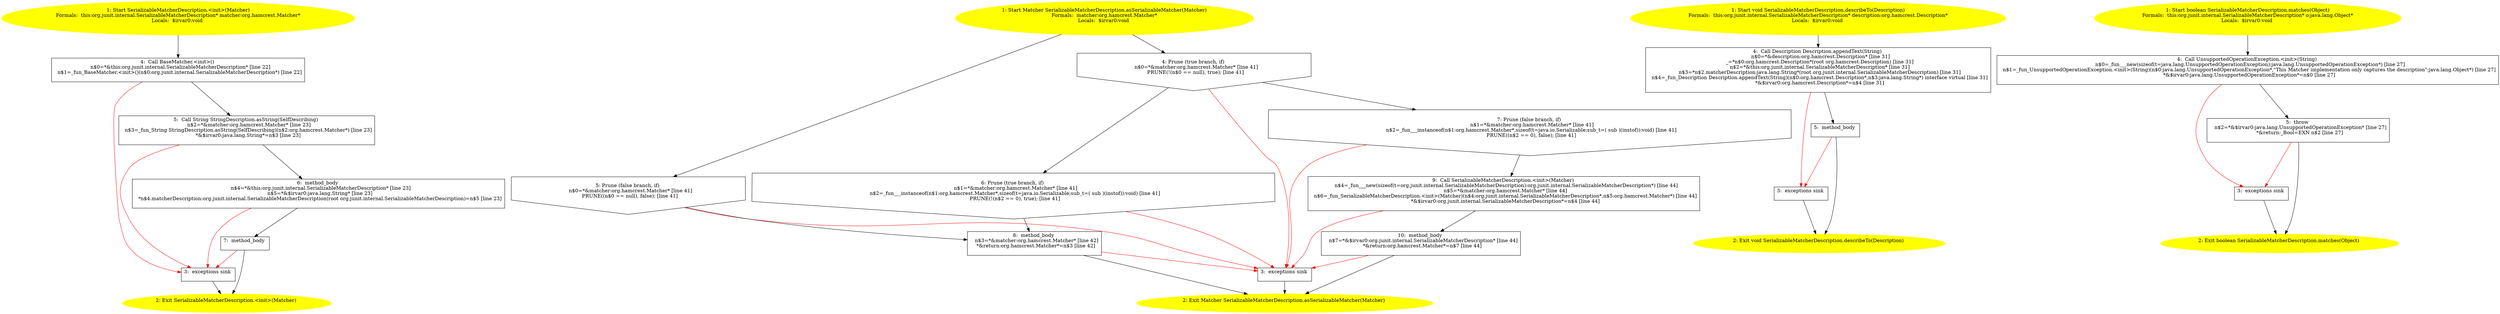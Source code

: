 /* @generated */
digraph cfg {
"org.junit.internal.SerializableMatcherDescription.<init>(org.hamcrest.Matcher).013bc819a0f492b8a289c645e8370eea_1" [label="1: Start SerializableMatcherDescription.<init>(Matcher)\nFormals:  this:org.junit.internal.SerializableMatcherDescription* matcher:org.hamcrest.Matcher*\nLocals:  $irvar0:void \n  " color=yellow style=filled]
	

	 "org.junit.internal.SerializableMatcherDescription.<init>(org.hamcrest.Matcher).013bc819a0f492b8a289c645e8370eea_1" -> "org.junit.internal.SerializableMatcherDescription.<init>(org.hamcrest.Matcher).013bc819a0f492b8a289c645e8370eea_4" ;
"org.junit.internal.SerializableMatcherDescription.<init>(org.hamcrest.Matcher).013bc819a0f492b8a289c645e8370eea_2" [label="2: Exit SerializableMatcherDescription.<init>(Matcher) \n  " color=yellow style=filled]
	

"org.junit.internal.SerializableMatcherDescription.<init>(org.hamcrest.Matcher).013bc819a0f492b8a289c645e8370eea_3" [label="3:  exceptions sink \n  " shape="box"]
	

	 "org.junit.internal.SerializableMatcherDescription.<init>(org.hamcrest.Matcher).013bc819a0f492b8a289c645e8370eea_3" -> "org.junit.internal.SerializableMatcherDescription.<init>(org.hamcrest.Matcher).013bc819a0f492b8a289c645e8370eea_2" ;
"org.junit.internal.SerializableMatcherDescription.<init>(org.hamcrest.Matcher).013bc819a0f492b8a289c645e8370eea_4" [label="4:  Call BaseMatcher.<init>() \n   n$0=*&this:org.junit.internal.SerializableMatcherDescription* [line 22]\n  n$1=_fun_BaseMatcher.<init>()(n$0:org.junit.internal.SerializableMatcherDescription*) [line 22]\n " shape="box"]
	

	 "org.junit.internal.SerializableMatcherDescription.<init>(org.hamcrest.Matcher).013bc819a0f492b8a289c645e8370eea_4" -> "org.junit.internal.SerializableMatcherDescription.<init>(org.hamcrest.Matcher).013bc819a0f492b8a289c645e8370eea_5" ;
	 "org.junit.internal.SerializableMatcherDescription.<init>(org.hamcrest.Matcher).013bc819a0f492b8a289c645e8370eea_4" -> "org.junit.internal.SerializableMatcherDescription.<init>(org.hamcrest.Matcher).013bc819a0f492b8a289c645e8370eea_3" [color="red" ];
"org.junit.internal.SerializableMatcherDescription.<init>(org.hamcrest.Matcher).013bc819a0f492b8a289c645e8370eea_5" [label="5:  Call String StringDescription.asString(SelfDescribing) \n   n$2=*&matcher:org.hamcrest.Matcher* [line 23]\n  n$3=_fun_String StringDescription.asString(SelfDescribing)(n$2:org.hamcrest.Matcher*) [line 23]\n  *&$irvar0:java.lang.String*=n$3 [line 23]\n " shape="box"]
	

	 "org.junit.internal.SerializableMatcherDescription.<init>(org.hamcrest.Matcher).013bc819a0f492b8a289c645e8370eea_5" -> "org.junit.internal.SerializableMatcherDescription.<init>(org.hamcrest.Matcher).013bc819a0f492b8a289c645e8370eea_6" ;
	 "org.junit.internal.SerializableMatcherDescription.<init>(org.hamcrest.Matcher).013bc819a0f492b8a289c645e8370eea_5" -> "org.junit.internal.SerializableMatcherDescription.<init>(org.hamcrest.Matcher).013bc819a0f492b8a289c645e8370eea_3" [color="red" ];
"org.junit.internal.SerializableMatcherDescription.<init>(org.hamcrest.Matcher).013bc819a0f492b8a289c645e8370eea_6" [label="6:  method_body \n   n$4=*&this:org.junit.internal.SerializableMatcherDescription* [line 23]\n  n$5=*&$irvar0:java.lang.String* [line 23]\n  *n$4.matcherDescription:org.junit.internal.SerializableMatcherDescription(root org.junit.internal.SerializableMatcherDescription)=n$5 [line 23]\n " shape="box"]
	

	 "org.junit.internal.SerializableMatcherDescription.<init>(org.hamcrest.Matcher).013bc819a0f492b8a289c645e8370eea_6" -> "org.junit.internal.SerializableMatcherDescription.<init>(org.hamcrest.Matcher).013bc819a0f492b8a289c645e8370eea_7" ;
	 "org.junit.internal.SerializableMatcherDescription.<init>(org.hamcrest.Matcher).013bc819a0f492b8a289c645e8370eea_6" -> "org.junit.internal.SerializableMatcherDescription.<init>(org.hamcrest.Matcher).013bc819a0f492b8a289c645e8370eea_3" [color="red" ];
"org.junit.internal.SerializableMatcherDescription.<init>(org.hamcrest.Matcher).013bc819a0f492b8a289c645e8370eea_7" [label="7:  method_body \n  " shape="box"]
	

	 "org.junit.internal.SerializableMatcherDescription.<init>(org.hamcrest.Matcher).013bc819a0f492b8a289c645e8370eea_7" -> "org.junit.internal.SerializableMatcherDescription.<init>(org.hamcrest.Matcher).013bc819a0f492b8a289c645e8370eea_2" ;
	 "org.junit.internal.SerializableMatcherDescription.<init>(org.hamcrest.Matcher).013bc819a0f492b8a289c645e8370eea_7" -> "org.junit.internal.SerializableMatcherDescription.<init>(org.hamcrest.Matcher).013bc819a0f492b8a289c645e8370eea_3" [color="red" ];
"org.junit.internal.SerializableMatcherDescription.asSerializableMatcher(org.hamcrest.Matcher):org.ha.5285dc6da6c8b64495d507e80f23b1d5_1" [label="1: Start Matcher SerializableMatcherDescription.asSerializableMatcher(Matcher)\nFormals:  matcher:org.hamcrest.Matcher*\nLocals:  $irvar0:void \n  " color=yellow style=filled]
	

	 "org.junit.internal.SerializableMatcherDescription.asSerializableMatcher(org.hamcrest.Matcher):org.ha.5285dc6da6c8b64495d507e80f23b1d5_1" -> "org.junit.internal.SerializableMatcherDescription.asSerializableMatcher(org.hamcrest.Matcher):org.ha.5285dc6da6c8b64495d507e80f23b1d5_4" ;
	 "org.junit.internal.SerializableMatcherDescription.asSerializableMatcher(org.hamcrest.Matcher):org.ha.5285dc6da6c8b64495d507e80f23b1d5_1" -> "org.junit.internal.SerializableMatcherDescription.asSerializableMatcher(org.hamcrest.Matcher):org.ha.5285dc6da6c8b64495d507e80f23b1d5_5" ;
"org.junit.internal.SerializableMatcherDescription.asSerializableMatcher(org.hamcrest.Matcher):org.ha.5285dc6da6c8b64495d507e80f23b1d5_2" [label="2: Exit Matcher SerializableMatcherDescription.asSerializableMatcher(Matcher) \n  " color=yellow style=filled]
	

"org.junit.internal.SerializableMatcherDescription.asSerializableMatcher(org.hamcrest.Matcher):org.ha.5285dc6da6c8b64495d507e80f23b1d5_3" [label="3:  exceptions sink \n  " shape="box"]
	

	 "org.junit.internal.SerializableMatcherDescription.asSerializableMatcher(org.hamcrest.Matcher):org.ha.5285dc6da6c8b64495d507e80f23b1d5_3" -> "org.junit.internal.SerializableMatcherDescription.asSerializableMatcher(org.hamcrest.Matcher):org.ha.5285dc6da6c8b64495d507e80f23b1d5_2" ;
"org.junit.internal.SerializableMatcherDescription.asSerializableMatcher(org.hamcrest.Matcher):org.ha.5285dc6da6c8b64495d507e80f23b1d5_4" [label="4: Prune (true branch, if) \n   n$0=*&matcher:org.hamcrest.Matcher* [line 41]\n  PRUNE(!(n$0 == null), true); [line 41]\n " shape="invhouse"]
	

	 "org.junit.internal.SerializableMatcherDescription.asSerializableMatcher(org.hamcrest.Matcher):org.ha.5285dc6da6c8b64495d507e80f23b1d5_4" -> "org.junit.internal.SerializableMatcherDescription.asSerializableMatcher(org.hamcrest.Matcher):org.ha.5285dc6da6c8b64495d507e80f23b1d5_6" ;
	 "org.junit.internal.SerializableMatcherDescription.asSerializableMatcher(org.hamcrest.Matcher):org.ha.5285dc6da6c8b64495d507e80f23b1d5_4" -> "org.junit.internal.SerializableMatcherDescription.asSerializableMatcher(org.hamcrest.Matcher):org.ha.5285dc6da6c8b64495d507e80f23b1d5_7" ;
	 "org.junit.internal.SerializableMatcherDescription.asSerializableMatcher(org.hamcrest.Matcher):org.ha.5285dc6da6c8b64495d507e80f23b1d5_4" -> "org.junit.internal.SerializableMatcherDescription.asSerializableMatcher(org.hamcrest.Matcher):org.ha.5285dc6da6c8b64495d507e80f23b1d5_3" [color="red" ];
"org.junit.internal.SerializableMatcherDescription.asSerializableMatcher(org.hamcrest.Matcher):org.ha.5285dc6da6c8b64495d507e80f23b1d5_5" [label="5: Prune (false branch, if) \n   n$0=*&matcher:org.hamcrest.Matcher* [line 41]\n  PRUNE((n$0 == null), false); [line 41]\n " shape="invhouse"]
	

	 "org.junit.internal.SerializableMatcherDescription.asSerializableMatcher(org.hamcrest.Matcher):org.ha.5285dc6da6c8b64495d507e80f23b1d5_5" -> "org.junit.internal.SerializableMatcherDescription.asSerializableMatcher(org.hamcrest.Matcher):org.ha.5285dc6da6c8b64495d507e80f23b1d5_8" ;
	 "org.junit.internal.SerializableMatcherDescription.asSerializableMatcher(org.hamcrest.Matcher):org.ha.5285dc6da6c8b64495d507e80f23b1d5_5" -> "org.junit.internal.SerializableMatcherDescription.asSerializableMatcher(org.hamcrest.Matcher):org.ha.5285dc6da6c8b64495d507e80f23b1d5_3" [color="red" ];
"org.junit.internal.SerializableMatcherDescription.asSerializableMatcher(org.hamcrest.Matcher):org.ha.5285dc6da6c8b64495d507e80f23b1d5_6" [label="6: Prune (true branch, if) \n   n$1=*&matcher:org.hamcrest.Matcher* [line 41]\n  n$2=_fun___instanceof(n$1:org.hamcrest.Matcher*,sizeof(t=java.io.Serializable;sub_t=( sub )(instof)):void) [line 41]\n  PRUNE(!(n$2 == 0), true); [line 41]\n " shape="invhouse"]
	

	 "org.junit.internal.SerializableMatcherDescription.asSerializableMatcher(org.hamcrest.Matcher):org.ha.5285dc6da6c8b64495d507e80f23b1d5_6" -> "org.junit.internal.SerializableMatcherDescription.asSerializableMatcher(org.hamcrest.Matcher):org.ha.5285dc6da6c8b64495d507e80f23b1d5_8" ;
	 "org.junit.internal.SerializableMatcherDescription.asSerializableMatcher(org.hamcrest.Matcher):org.ha.5285dc6da6c8b64495d507e80f23b1d5_6" -> "org.junit.internal.SerializableMatcherDescription.asSerializableMatcher(org.hamcrest.Matcher):org.ha.5285dc6da6c8b64495d507e80f23b1d5_3" [color="red" ];
"org.junit.internal.SerializableMatcherDescription.asSerializableMatcher(org.hamcrest.Matcher):org.ha.5285dc6da6c8b64495d507e80f23b1d5_7" [label="7: Prune (false branch, if) \n   n$1=*&matcher:org.hamcrest.Matcher* [line 41]\n  n$2=_fun___instanceof(n$1:org.hamcrest.Matcher*,sizeof(t=java.io.Serializable;sub_t=( sub )(instof)):void) [line 41]\n  PRUNE((n$2 == 0), false); [line 41]\n " shape="invhouse"]
	

	 "org.junit.internal.SerializableMatcherDescription.asSerializableMatcher(org.hamcrest.Matcher):org.ha.5285dc6da6c8b64495d507e80f23b1d5_7" -> "org.junit.internal.SerializableMatcherDescription.asSerializableMatcher(org.hamcrest.Matcher):org.ha.5285dc6da6c8b64495d507e80f23b1d5_9" ;
	 "org.junit.internal.SerializableMatcherDescription.asSerializableMatcher(org.hamcrest.Matcher):org.ha.5285dc6da6c8b64495d507e80f23b1d5_7" -> "org.junit.internal.SerializableMatcherDescription.asSerializableMatcher(org.hamcrest.Matcher):org.ha.5285dc6da6c8b64495d507e80f23b1d5_3" [color="red" ];
"org.junit.internal.SerializableMatcherDescription.asSerializableMatcher(org.hamcrest.Matcher):org.ha.5285dc6da6c8b64495d507e80f23b1d5_8" [label="8:  method_body \n   n$3=*&matcher:org.hamcrest.Matcher* [line 42]\n  *&return:org.hamcrest.Matcher*=n$3 [line 42]\n " shape="box"]
	

	 "org.junit.internal.SerializableMatcherDescription.asSerializableMatcher(org.hamcrest.Matcher):org.ha.5285dc6da6c8b64495d507e80f23b1d5_8" -> "org.junit.internal.SerializableMatcherDescription.asSerializableMatcher(org.hamcrest.Matcher):org.ha.5285dc6da6c8b64495d507e80f23b1d5_2" ;
	 "org.junit.internal.SerializableMatcherDescription.asSerializableMatcher(org.hamcrest.Matcher):org.ha.5285dc6da6c8b64495d507e80f23b1d5_8" -> "org.junit.internal.SerializableMatcherDescription.asSerializableMatcher(org.hamcrest.Matcher):org.ha.5285dc6da6c8b64495d507e80f23b1d5_3" [color="red" ];
"org.junit.internal.SerializableMatcherDescription.asSerializableMatcher(org.hamcrest.Matcher):org.ha.5285dc6da6c8b64495d507e80f23b1d5_9" [label="9:  Call SerializableMatcherDescription.<init>(Matcher) \n   n$4=_fun___new(sizeof(t=org.junit.internal.SerializableMatcherDescription):org.junit.internal.SerializableMatcherDescription*) [line 44]\n  n$5=*&matcher:org.hamcrest.Matcher* [line 44]\n  n$6=_fun_SerializableMatcherDescription.<init>(Matcher)(n$4:org.junit.internal.SerializableMatcherDescription*,n$5:org.hamcrest.Matcher*) [line 44]\n  *&$irvar0:org.junit.internal.SerializableMatcherDescription*=n$4 [line 44]\n " shape="box"]
	

	 "org.junit.internal.SerializableMatcherDescription.asSerializableMatcher(org.hamcrest.Matcher):org.ha.5285dc6da6c8b64495d507e80f23b1d5_9" -> "org.junit.internal.SerializableMatcherDescription.asSerializableMatcher(org.hamcrest.Matcher):org.ha.5285dc6da6c8b64495d507e80f23b1d5_10" ;
	 "org.junit.internal.SerializableMatcherDescription.asSerializableMatcher(org.hamcrest.Matcher):org.ha.5285dc6da6c8b64495d507e80f23b1d5_9" -> "org.junit.internal.SerializableMatcherDescription.asSerializableMatcher(org.hamcrest.Matcher):org.ha.5285dc6da6c8b64495d507e80f23b1d5_3" [color="red" ];
"org.junit.internal.SerializableMatcherDescription.asSerializableMatcher(org.hamcrest.Matcher):org.ha.5285dc6da6c8b64495d507e80f23b1d5_10" [label="10:  method_body \n   n$7=*&$irvar0:org.junit.internal.SerializableMatcherDescription* [line 44]\n  *&return:org.hamcrest.Matcher*=n$7 [line 44]\n " shape="box"]
	

	 "org.junit.internal.SerializableMatcherDescription.asSerializableMatcher(org.hamcrest.Matcher):org.ha.5285dc6da6c8b64495d507e80f23b1d5_10" -> "org.junit.internal.SerializableMatcherDescription.asSerializableMatcher(org.hamcrest.Matcher):org.ha.5285dc6da6c8b64495d507e80f23b1d5_2" ;
	 "org.junit.internal.SerializableMatcherDescription.asSerializableMatcher(org.hamcrest.Matcher):org.ha.5285dc6da6c8b64495d507e80f23b1d5_10" -> "org.junit.internal.SerializableMatcherDescription.asSerializableMatcher(org.hamcrest.Matcher):org.ha.5285dc6da6c8b64495d507e80f23b1d5_3" [color="red" ];
"org.junit.internal.SerializableMatcherDescription.describeTo(org.hamcrest.Description):void.6362e7549b2feb14889a1e3061254dbf_1" [label="1: Start void SerializableMatcherDescription.describeTo(Description)\nFormals:  this:org.junit.internal.SerializableMatcherDescription* description:org.hamcrest.Description*\nLocals:  $irvar0:void \n  " color=yellow style=filled]
	

	 "org.junit.internal.SerializableMatcherDescription.describeTo(org.hamcrest.Description):void.6362e7549b2feb14889a1e3061254dbf_1" -> "org.junit.internal.SerializableMatcherDescription.describeTo(org.hamcrest.Description):void.6362e7549b2feb14889a1e3061254dbf_4" ;
"org.junit.internal.SerializableMatcherDescription.describeTo(org.hamcrest.Description):void.6362e7549b2feb14889a1e3061254dbf_2" [label="2: Exit void SerializableMatcherDescription.describeTo(Description) \n  " color=yellow style=filled]
	

"org.junit.internal.SerializableMatcherDescription.describeTo(org.hamcrest.Description):void.6362e7549b2feb14889a1e3061254dbf_3" [label="3:  exceptions sink \n  " shape="box"]
	

	 "org.junit.internal.SerializableMatcherDescription.describeTo(org.hamcrest.Description):void.6362e7549b2feb14889a1e3061254dbf_3" -> "org.junit.internal.SerializableMatcherDescription.describeTo(org.hamcrest.Description):void.6362e7549b2feb14889a1e3061254dbf_2" ;
"org.junit.internal.SerializableMatcherDescription.describeTo(org.hamcrest.Description):void.6362e7549b2feb14889a1e3061254dbf_4" [label="4:  Call Description Description.appendText(String) \n   n$0=*&description:org.hamcrest.Description* [line 31]\n  _=*n$0:org.hamcrest.Description*(root org.hamcrest.Description) [line 31]\n  n$2=*&this:org.junit.internal.SerializableMatcherDescription* [line 31]\n  n$3=*n$2.matcherDescription:java.lang.String*(root org.junit.internal.SerializableMatcherDescription) [line 31]\n  n$4=_fun_Description Description.appendText(String)(n$0:org.hamcrest.Description*,n$3:java.lang.String*) interface virtual [line 31]\n  *&$irvar0:org.hamcrest.Description*=n$4 [line 31]\n " shape="box"]
	

	 "org.junit.internal.SerializableMatcherDescription.describeTo(org.hamcrest.Description):void.6362e7549b2feb14889a1e3061254dbf_4" -> "org.junit.internal.SerializableMatcherDescription.describeTo(org.hamcrest.Description):void.6362e7549b2feb14889a1e3061254dbf_5" ;
	 "org.junit.internal.SerializableMatcherDescription.describeTo(org.hamcrest.Description):void.6362e7549b2feb14889a1e3061254dbf_4" -> "org.junit.internal.SerializableMatcherDescription.describeTo(org.hamcrest.Description):void.6362e7549b2feb14889a1e3061254dbf_3" [color="red" ];
"org.junit.internal.SerializableMatcherDescription.describeTo(org.hamcrest.Description):void.6362e7549b2feb14889a1e3061254dbf_5" [label="5:  method_body \n  " shape="box"]
	

	 "org.junit.internal.SerializableMatcherDescription.describeTo(org.hamcrest.Description):void.6362e7549b2feb14889a1e3061254dbf_5" -> "org.junit.internal.SerializableMatcherDescription.describeTo(org.hamcrest.Description):void.6362e7549b2feb14889a1e3061254dbf_2" ;
	 "org.junit.internal.SerializableMatcherDescription.describeTo(org.hamcrest.Description):void.6362e7549b2feb14889a1e3061254dbf_5" -> "org.junit.internal.SerializableMatcherDescription.describeTo(org.hamcrest.Description):void.6362e7549b2feb14889a1e3061254dbf_3" [color="red" ];
"org.junit.internal.SerializableMatcherDescription.matches(java.lang.Object):boolean.b5d942882723203503cd4f6a55aabb16_1" [label="1: Start boolean SerializableMatcherDescription.matches(Object)\nFormals:  this:org.junit.internal.SerializableMatcherDescription* o:java.lang.Object*\nLocals:  $irvar0:void \n  " color=yellow style=filled]
	

	 "org.junit.internal.SerializableMatcherDescription.matches(java.lang.Object):boolean.b5d942882723203503cd4f6a55aabb16_1" -> "org.junit.internal.SerializableMatcherDescription.matches(java.lang.Object):boolean.b5d942882723203503cd4f6a55aabb16_4" ;
"org.junit.internal.SerializableMatcherDescription.matches(java.lang.Object):boolean.b5d942882723203503cd4f6a55aabb16_2" [label="2: Exit boolean SerializableMatcherDescription.matches(Object) \n  " color=yellow style=filled]
	

"org.junit.internal.SerializableMatcherDescription.matches(java.lang.Object):boolean.b5d942882723203503cd4f6a55aabb16_3" [label="3:  exceptions sink \n  " shape="box"]
	

	 "org.junit.internal.SerializableMatcherDescription.matches(java.lang.Object):boolean.b5d942882723203503cd4f6a55aabb16_3" -> "org.junit.internal.SerializableMatcherDescription.matches(java.lang.Object):boolean.b5d942882723203503cd4f6a55aabb16_2" ;
"org.junit.internal.SerializableMatcherDescription.matches(java.lang.Object):boolean.b5d942882723203503cd4f6a55aabb16_4" [label="4:  Call UnsupportedOperationException.<init>(String) \n   n$0=_fun___new(sizeof(t=java.lang.UnsupportedOperationException):java.lang.UnsupportedOperationException*) [line 27]\n  n$1=_fun_UnsupportedOperationException.<init>(String)(n$0:java.lang.UnsupportedOperationException*,\"This Matcher implementation only captures the description\":java.lang.Object*) [line 27]\n  *&$irvar0:java.lang.UnsupportedOperationException*=n$0 [line 27]\n " shape="box"]
	

	 "org.junit.internal.SerializableMatcherDescription.matches(java.lang.Object):boolean.b5d942882723203503cd4f6a55aabb16_4" -> "org.junit.internal.SerializableMatcherDescription.matches(java.lang.Object):boolean.b5d942882723203503cd4f6a55aabb16_5" ;
	 "org.junit.internal.SerializableMatcherDescription.matches(java.lang.Object):boolean.b5d942882723203503cd4f6a55aabb16_4" -> "org.junit.internal.SerializableMatcherDescription.matches(java.lang.Object):boolean.b5d942882723203503cd4f6a55aabb16_3" [color="red" ];
"org.junit.internal.SerializableMatcherDescription.matches(java.lang.Object):boolean.b5d942882723203503cd4f6a55aabb16_5" [label="5:  throw \n   n$2=*&$irvar0:java.lang.UnsupportedOperationException* [line 27]\n  *&return:_Bool=EXN n$2 [line 27]\n " shape="box"]
	

	 "org.junit.internal.SerializableMatcherDescription.matches(java.lang.Object):boolean.b5d942882723203503cd4f6a55aabb16_5" -> "org.junit.internal.SerializableMatcherDescription.matches(java.lang.Object):boolean.b5d942882723203503cd4f6a55aabb16_2" ;
	 "org.junit.internal.SerializableMatcherDescription.matches(java.lang.Object):boolean.b5d942882723203503cd4f6a55aabb16_5" -> "org.junit.internal.SerializableMatcherDescription.matches(java.lang.Object):boolean.b5d942882723203503cd4f6a55aabb16_3" [color="red" ];
}
